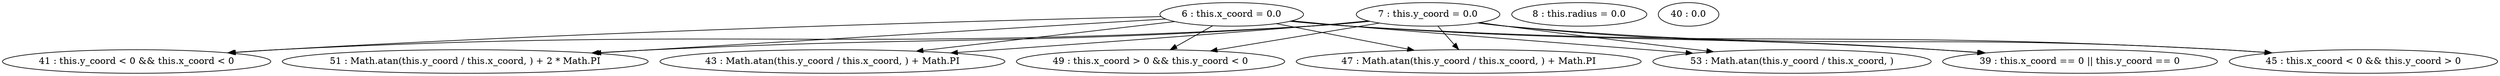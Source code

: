 digraph G {
"6 : this.x_coord = 0.0"
"6 : this.x_coord = 0.0" -> "43 : Math.atan(this.y_coord / this.x_coord, ) + Math.PI"
"6 : this.x_coord = 0.0" -> "49 : this.x_coord > 0 && this.y_coord < 0"
"6 : this.x_coord = 0.0" -> "47 : Math.atan(this.y_coord / this.x_coord, ) + Math.PI"
"6 : this.x_coord = 0.0" -> "53 : Math.atan(this.y_coord / this.x_coord, )"
"6 : this.x_coord = 0.0" -> "39 : this.x_coord == 0 || this.y_coord == 0"
"6 : this.x_coord = 0.0" -> "45 : this.x_coord < 0 && this.y_coord > 0"
"6 : this.x_coord = 0.0" -> "41 : this.y_coord < 0 && this.x_coord < 0"
"6 : this.x_coord = 0.0" -> "51 : Math.atan(this.y_coord / this.x_coord, ) + 2 * Math.PI"
"7 : this.y_coord = 0.0"
"7 : this.y_coord = 0.0" -> "43 : Math.atan(this.y_coord / this.x_coord, ) + Math.PI"
"7 : this.y_coord = 0.0" -> "49 : this.x_coord > 0 && this.y_coord < 0"
"7 : this.y_coord = 0.0" -> "47 : Math.atan(this.y_coord / this.x_coord, ) + Math.PI"
"7 : this.y_coord = 0.0" -> "53 : Math.atan(this.y_coord / this.x_coord, )"
"7 : this.y_coord = 0.0" -> "39 : this.x_coord == 0 || this.y_coord == 0"
"7 : this.y_coord = 0.0" -> "45 : this.x_coord < 0 && this.y_coord > 0"
"7 : this.y_coord = 0.0" -> "41 : this.y_coord < 0 && this.x_coord < 0"
"7 : this.y_coord = 0.0" -> "51 : Math.atan(this.y_coord / this.x_coord, ) + 2 * Math.PI"
"8 : this.radius = 0.0"
"39 : this.x_coord == 0 || this.y_coord == 0"
"40 : 0.0"
"41 : this.y_coord < 0 && this.x_coord < 0"
"43 : Math.atan(this.y_coord / this.x_coord, ) + Math.PI"
"45 : this.x_coord < 0 && this.y_coord > 0"
"47 : Math.atan(this.y_coord / this.x_coord, ) + Math.PI"
"49 : this.x_coord > 0 && this.y_coord < 0"
"51 : Math.atan(this.y_coord / this.x_coord, ) + 2 * Math.PI"
"53 : Math.atan(this.y_coord / this.x_coord, )"
}